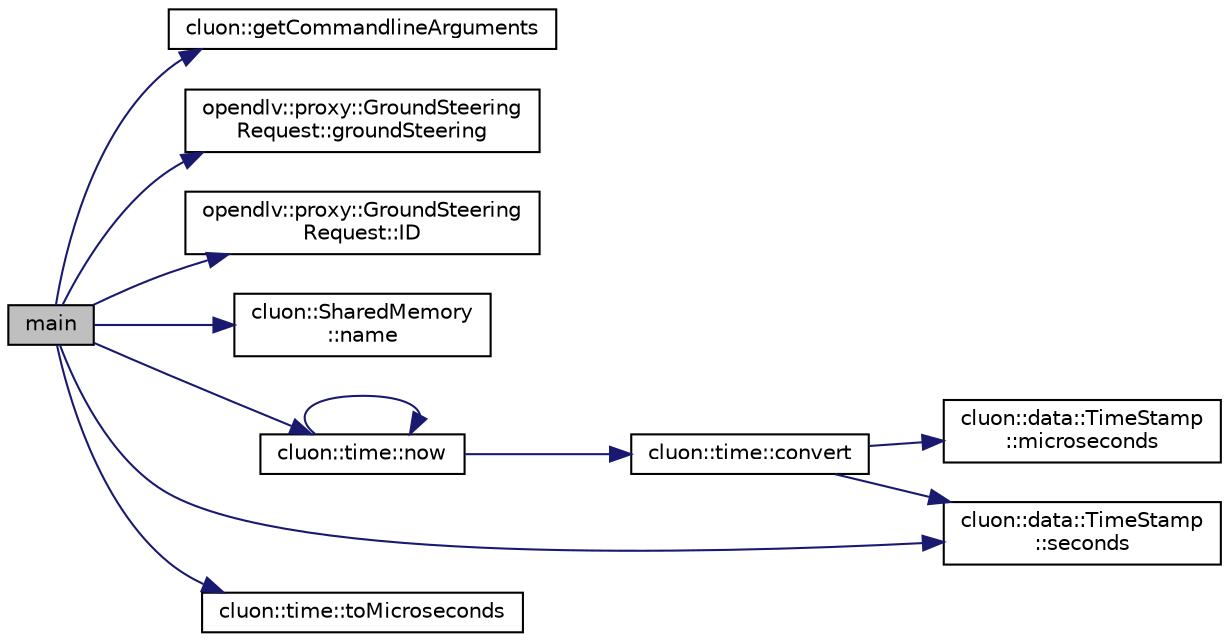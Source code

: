 digraph "main"
{
 // LATEX_PDF_SIZE
  edge [fontname="Helvetica",fontsize="10",labelfontname="Helvetica",labelfontsize="10"];
  node [fontname="Helvetica",fontsize="10",shape=record];
  rankdir="LR";
  Node1 [label="main",height=0.2,width=0.4,color="black", fillcolor="grey75", style="filled", fontcolor="black",tooltip=" "];
  Node1 -> Node2 [color="midnightblue",fontsize="10",style="solid"];
  Node2 [label="cluon::getCommandlineArguments",height=0.2,width=0.4,color="black", fillcolor="white", style="filled",URL="$namespacecluon.html#a276317d2317901f48d8283de15bdd924",tooltip=" "];
  Node1 -> Node3 [color="midnightblue",fontsize="10",style="solid"];
  Node3 [label="opendlv::proxy::GroundSteering\lRequest::groundSteering",height=0.2,width=0.4,color="black", fillcolor="white", style="filled",URL="$classopendlv_1_1proxy_1_1GroundSteeringRequest.html#acb3a731751b54cc85401c20fcd37902f",tooltip=" "];
  Node1 -> Node4 [color="midnightblue",fontsize="10",style="solid"];
  Node4 [label="opendlv::proxy::GroundSteering\lRequest::ID",height=0.2,width=0.4,color="black", fillcolor="white", style="filled",URL="$classopendlv_1_1proxy_1_1GroundSteeringRequest.html#a7d055ddccd1b0db7b8b4190c39142aec",tooltip=" "];
  Node1 -> Node5 [color="midnightblue",fontsize="10",style="solid"];
  Node5 [label="cluon::SharedMemory\l::name",height=0.2,width=0.4,color="black", fillcolor="white", style="filled",URL="$classcluon_1_1SharedMemory.html#a5a8aaf2d017e3b92c66266a37915be66",tooltip=" "];
  Node1 -> Node6 [color="midnightblue",fontsize="10",style="solid"];
  Node6 [label="cluon::time::now",height=0.2,width=0.4,color="black", fillcolor="white", style="filled",URL="$namespacecluon_1_1time.html#a4265a23bd4bd2b5ed37abff8dffddd25",tooltip=" "];
  Node6 -> Node7 [color="midnightblue",fontsize="10",style="solid"];
  Node7 [label="cluon::time::convert",height=0.2,width=0.4,color="black", fillcolor="white", style="filled",URL="$namespacecluon_1_1time.html#ae2df73301f037b992abdb8b66c5e35b3",tooltip=" "];
  Node7 -> Node8 [color="midnightblue",fontsize="10",style="solid"];
  Node8 [label="cluon::data::TimeStamp\l::microseconds",height=0.2,width=0.4,color="black", fillcolor="white", style="filled",URL="$classcluon_1_1data_1_1TimeStamp.html#a6330ea6b06cdce2b2a30098f3ec87a9a",tooltip=" "];
  Node7 -> Node9 [color="midnightblue",fontsize="10",style="solid"];
  Node9 [label="cluon::data::TimeStamp\l::seconds",height=0.2,width=0.4,color="black", fillcolor="white", style="filled",URL="$classcluon_1_1data_1_1TimeStamp.html#ac8c0f1d9f06177d7dd8568261fe14dac",tooltip=" "];
  Node6 -> Node6 [color="midnightblue",fontsize="10",style="solid"];
  Node1 -> Node9 [color="midnightblue",fontsize="10",style="solid"];
  Node1 -> Node10 [color="midnightblue",fontsize="10",style="solid"];
  Node10 [label="cluon::time::toMicroseconds",height=0.2,width=0.4,color="black", fillcolor="white", style="filled",URL="$namespacecluon_1_1time.html#ad7e0afa86b32cbb3e78b392664d0793a",tooltip=" "];
}
